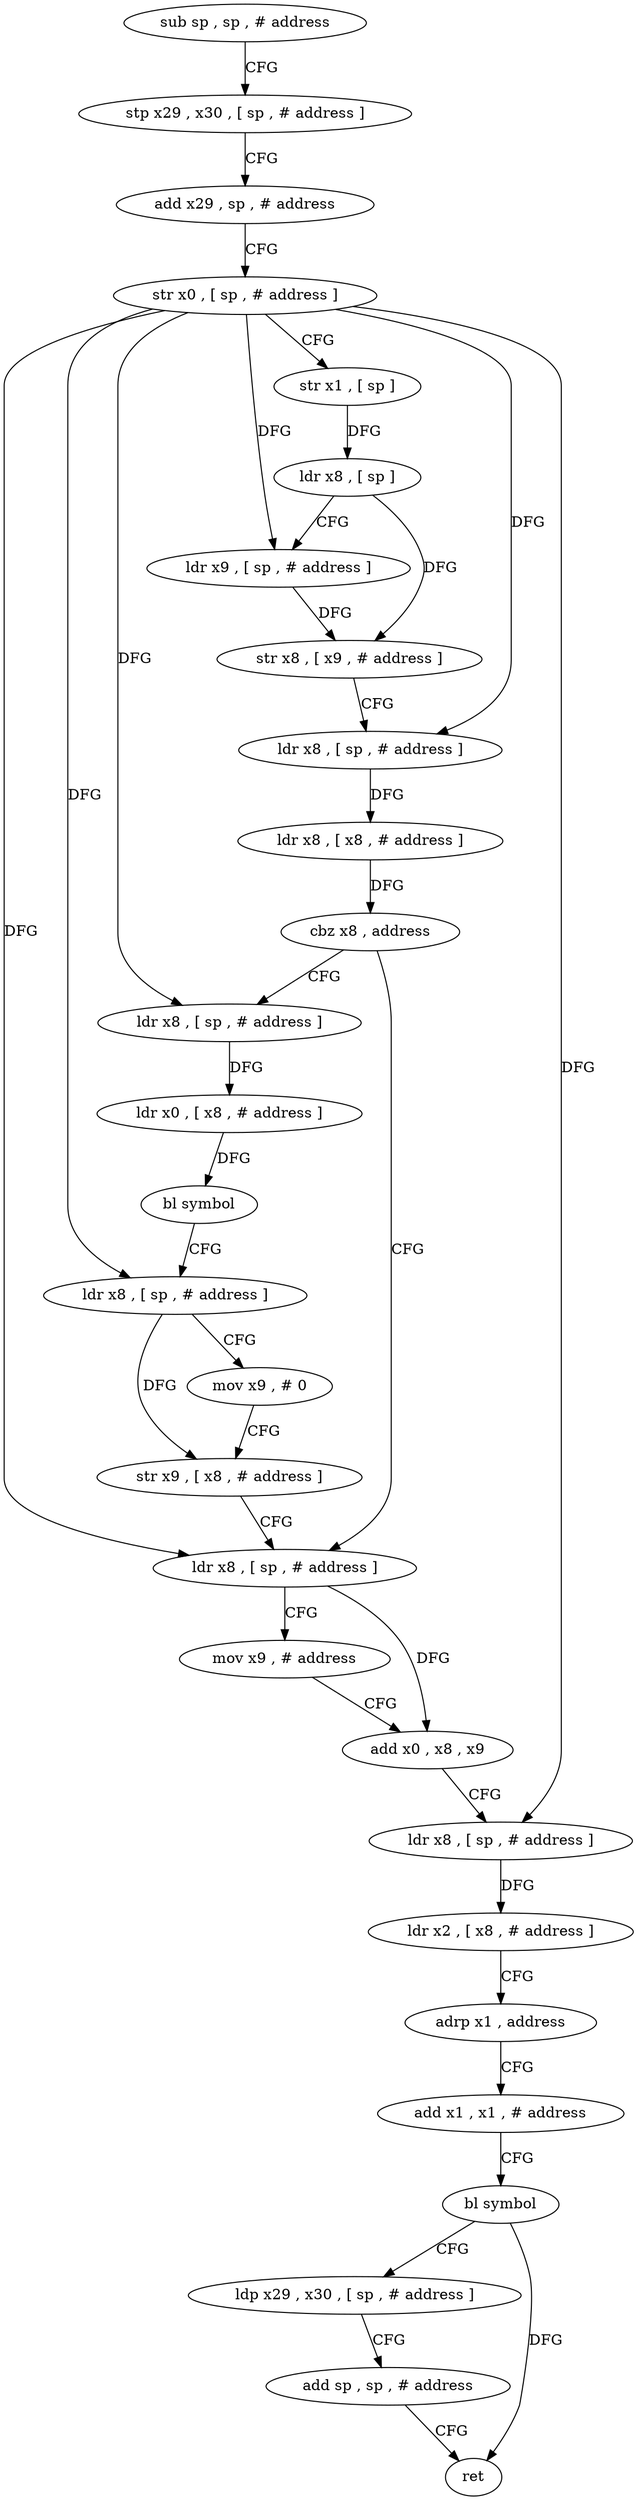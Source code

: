 digraph "func" {
"85024" [label = "sub sp , sp , # address" ]
"85028" [label = "stp x29 , x30 , [ sp , # address ]" ]
"85032" [label = "add x29 , sp , # address" ]
"85036" [label = "str x0 , [ sp , # address ]" ]
"85040" [label = "str x1 , [ sp ]" ]
"85044" [label = "ldr x8 , [ sp ]" ]
"85048" [label = "ldr x9 , [ sp , # address ]" ]
"85052" [label = "str x8 , [ x9 , # address ]" ]
"85056" [label = "ldr x8 , [ sp , # address ]" ]
"85060" [label = "ldr x8 , [ x8 , # address ]" ]
"85064" [label = "cbz x8 , address" ]
"85092" [label = "ldr x8 , [ sp , # address ]" ]
"85068" [label = "ldr x8 , [ sp , # address ]" ]
"85096" [label = "mov x9 , # address" ]
"85100" [label = "add x0 , x8 , x9" ]
"85104" [label = "ldr x8 , [ sp , # address ]" ]
"85108" [label = "ldr x2 , [ x8 , # address ]" ]
"85112" [label = "adrp x1 , address" ]
"85116" [label = "add x1 , x1 , # address" ]
"85120" [label = "bl symbol" ]
"85124" [label = "ldp x29 , x30 , [ sp , # address ]" ]
"85128" [label = "add sp , sp , # address" ]
"85132" [label = "ret" ]
"85072" [label = "ldr x0 , [ x8 , # address ]" ]
"85076" [label = "bl symbol" ]
"85080" [label = "ldr x8 , [ sp , # address ]" ]
"85084" [label = "mov x9 , # 0" ]
"85088" [label = "str x9 , [ x8 , # address ]" ]
"85024" -> "85028" [ label = "CFG" ]
"85028" -> "85032" [ label = "CFG" ]
"85032" -> "85036" [ label = "CFG" ]
"85036" -> "85040" [ label = "CFG" ]
"85036" -> "85048" [ label = "DFG" ]
"85036" -> "85056" [ label = "DFG" ]
"85036" -> "85092" [ label = "DFG" ]
"85036" -> "85104" [ label = "DFG" ]
"85036" -> "85068" [ label = "DFG" ]
"85036" -> "85080" [ label = "DFG" ]
"85040" -> "85044" [ label = "DFG" ]
"85044" -> "85048" [ label = "CFG" ]
"85044" -> "85052" [ label = "DFG" ]
"85048" -> "85052" [ label = "DFG" ]
"85052" -> "85056" [ label = "CFG" ]
"85056" -> "85060" [ label = "DFG" ]
"85060" -> "85064" [ label = "DFG" ]
"85064" -> "85092" [ label = "CFG" ]
"85064" -> "85068" [ label = "CFG" ]
"85092" -> "85096" [ label = "CFG" ]
"85092" -> "85100" [ label = "DFG" ]
"85068" -> "85072" [ label = "DFG" ]
"85096" -> "85100" [ label = "CFG" ]
"85100" -> "85104" [ label = "CFG" ]
"85104" -> "85108" [ label = "DFG" ]
"85108" -> "85112" [ label = "CFG" ]
"85112" -> "85116" [ label = "CFG" ]
"85116" -> "85120" [ label = "CFG" ]
"85120" -> "85124" [ label = "CFG" ]
"85120" -> "85132" [ label = "DFG" ]
"85124" -> "85128" [ label = "CFG" ]
"85128" -> "85132" [ label = "CFG" ]
"85072" -> "85076" [ label = "DFG" ]
"85076" -> "85080" [ label = "CFG" ]
"85080" -> "85084" [ label = "CFG" ]
"85080" -> "85088" [ label = "DFG" ]
"85084" -> "85088" [ label = "CFG" ]
"85088" -> "85092" [ label = "CFG" ]
}
